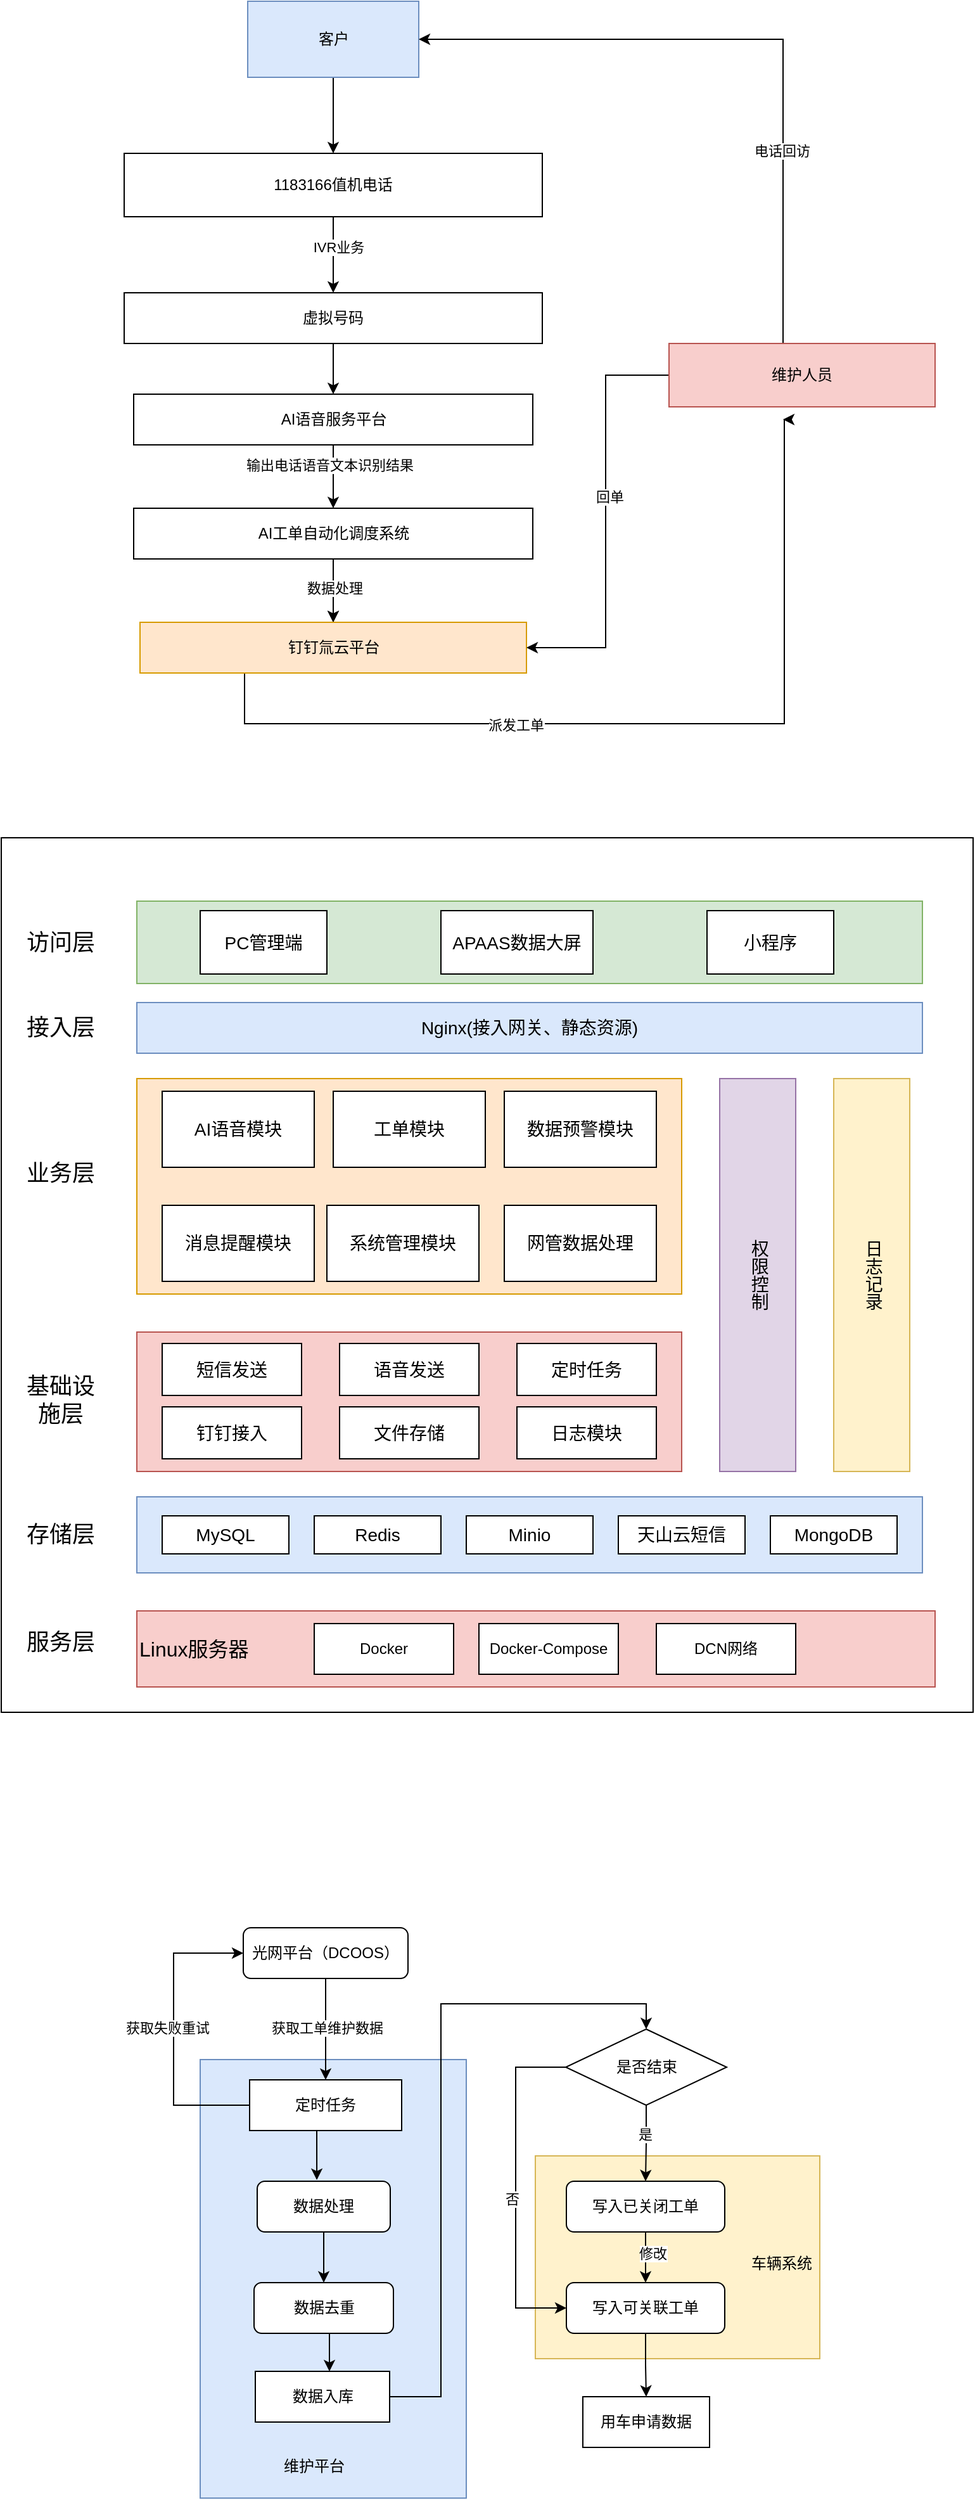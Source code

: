 <mxfile version="28.0.5">
  <diagram name="第 1 页" id="fc2qWwKT_eQD3knXw0V4">
    <mxGraphModel dx="2066" dy="1121" grid="1" gridSize="10" guides="1" tooltips="1" connect="1" arrows="1" fold="1" page="1" pageScale="1" pageWidth="827" pageHeight="1169" math="0" shadow="0">
      <root>
        <mxCell id="0" />
        <mxCell id="1" parent="0" />
        <mxCell id="-fBVtS2RoCw09fAn3Mkb-46" value="" style="rounded=0;whiteSpace=wrap;html=1;fillColor=#dae8fc;strokeColor=#6c8ebf;" vertex="1" parent="1">
          <mxGeometry x="190" y="1674" width="210" height="346" as="geometry" />
        </mxCell>
        <mxCell id="-fBVtS2RoCw09fAn3Mkb-27" value="" style="rounded=0;whiteSpace=wrap;html=1;fillColor=#fff2cc;strokeColor=#d6b656;" vertex="1" parent="1">
          <mxGeometry x="454.5" y="1750" width="224.5" height="160" as="geometry" />
        </mxCell>
        <mxCell id="4X-aNIErhXsaIUGD21-c-82" value="" style="rounded=0;whiteSpace=wrap;html=1;" parent="1" vertex="1">
          <mxGeometry x="33" y="710" width="767" height="690" as="geometry" />
        </mxCell>
        <mxCell id="4X-aNIErhXsaIUGD21-c-5" value="" style="edgeStyle=orthogonalEdgeStyle;rounded=0;orthogonalLoop=1;jettySize=auto;html=1;" parent="1" source="4X-aNIErhXsaIUGD21-c-2" target="4X-aNIErhXsaIUGD21-c-4" edge="1">
          <mxGeometry relative="1" as="geometry" />
        </mxCell>
        <mxCell id="4X-aNIErhXsaIUGD21-c-6" value="IVR业务" style="edgeLabel;html=1;align=center;verticalAlign=middle;resizable=0;points=[];" parent="4X-aNIErhXsaIUGD21-c-5" vertex="1" connectable="0">
          <mxGeometry x="-0.2" y="4" relative="1" as="geometry">
            <mxPoint as="offset" />
          </mxGeometry>
        </mxCell>
        <mxCell id="4X-aNIErhXsaIUGD21-c-2" value="1183166值机电话" style="rounded=0;whiteSpace=wrap;html=1;verticalAlign=middle;" parent="1" vertex="1">
          <mxGeometry x="130" y="170" width="330" height="50" as="geometry" />
        </mxCell>
        <mxCell id="4X-aNIErhXsaIUGD21-c-7" value="" style="edgeStyle=orthogonalEdgeStyle;rounded=0;orthogonalLoop=1;jettySize=auto;html=1;" parent="1" source="4X-aNIErhXsaIUGD21-c-3" target="4X-aNIErhXsaIUGD21-c-2" edge="1">
          <mxGeometry relative="1" as="geometry" />
        </mxCell>
        <mxCell id="4X-aNIErhXsaIUGD21-c-3" value="客户" style="rounded=0;whiteSpace=wrap;html=1;fillColor=#dae8fc;strokeColor=#6c8ebf;" parent="1" vertex="1">
          <mxGeometry x="227.5" y="50" width="135" height="60" as="geometry" />
        </mxCell>
        <mxCell id="4X-aNIErhXsaIUGD21-c-9" value="" style="edgeStyle=orthogonalEdgeStyle;rounded=0;orthogonalLoop=1;jettySize=auto;html=1;" parent="1" source="4X-aNIErhXsaIUGD21-c-4" target="4X-aNIErhXsaIUGD21-c-8" edge="1">
          <mxGeometry relative="1" as="geometry" />
        </mxCell>
        <mxCell id="4X-aNIErhXsaIUGD21-c-4" value="虚拟号码" style="rounded=0;whiteSpace=wrap;html=1;" parent="1" vertex="1">
          <mxGeometry x="130" y="280" width="330" height="40" as="geometry" />
        </mxCell>
        <mxCell id="4X-aNIErhXsaIUGD21-c-13" value="" style="edgeStyle=orthogonalEdgeStyle;rounded=0;orthogonalLoop=1;jettySize=auto;html=1;" parent="1" source="4X-aNIErhXsaIUGD21-c-8" target="4X-aNIErhXsaIUGD21-c-12" edge="1">
          <mxGeometry relative="1" as="geometry" />
        </mxCell>
        <mxCell id="4X-aNIErhXsaIUGD21-c-16" value="输出电话语音文本识别结果" style="edgeLabel;html=1;align=center;verticalAlign=middle;resizable=0;points=[];" parent="4X-aNIErhXsaIUGD21-c-13" vertex="1" connectable="0">
          <mxGeometry x="-0.36" y="-3" relative="1" as="geometry">
            <mxPoint as="offset" />
          </mxGeometry>
        </mxCell>
        <mxCell id="4X-aNIErhXsaIUGD21-c-8" value="AI语音服务平台" style="rounded=0;whiteSpace=wrap;html=1;" parent="1" vertex="1">
          <mxGeometry x="137.5" y="360" width="315" height="40" as="geometry" />
        </mxCell>
        <mxCell id="4X-aNIErhXsaIUGD21-c-15" value="" style="edgeStyle=orthogonalEdgeStyle;rounded=0;orthogonalLoop=1;jettySize=auto;html=1;" parent="1" source="4X-aNIErhXsaIUGD21-c-12" target="4X-aNIErhXsaIUGD21-c-14" edge="1">
          <mxGeometry relative="1" as="geometry" />
        </mxCell>
        <mxCell id="4X-aNIErhXsaIUGD21-c-17" value="" style="edgeStyle=orthogonalEdgeStyle;rounded=0;orthogonalLoop=1;jettySize=auto;html=1;" parent="1" source="4X-aNIErhXsaIUGD21-c-12" target="4X-aNIErhXsaIUGD21-c-14" edge="1">
          <mxGeometry relative="1" as="geometry" />
        </mxCell>
        <mxCell id="4X-aNIErhXsaIUGD21-c-18" value="数据处理" style="edgeLabel;html=1;align=center;verticalAlign=middle;resizable=0;points=[];" parent="4X-aNIErhXsaIUGD21-c-17" vertex="1" connectable="0">
          <mxGeometry x="-0.08" y="1" relative="1" as="geometry">
            <mxPoint as="offset" />
          </mxGeometry>
        </mxCell>
        <mxCell id="4X-aNIErhXsaIUGD21-c-12" value="AI工单自动化调度系统" style="rounded=0;whiteSpace=wrap;html=1;" parent="1" vertex="1">
          <mxGeometry x="137.5" y="450" width="315" height="40" as="geometry" />
        </mxCell>
        <mxCell id="4X-aNIErhXsaIUGD21-c-33" style="edgeStyle=orthogonalEdgeStyle;rounded=0;orthogonalLoop=1;jettySize=auto;html=1;exitX=0.5;exitY=1;exitDx=0;exitDy=0;" parent="1" edge="1">
          <mxGeometry relative="1" as="geometry">
            <mxPoint x="650" y="380" as="targetPoint" />
            <mxPoint x="225" y="580" as="sourcePoint" />
            <Array as="points">
              <mxPoint x="225" y="620" />
              <mxPoint x="651" y="620" />
            </Array>
          </mxGeometry>
        </mxCell>
        <mxCell id="4X-aNIErhXsaIUGD21-c-34" value="派发工单" style="edgeLabel;html=1;align=center;verticalAlign=middle;resizable=0;points=[];" parent="4X-aNIErhXsaIUGD21-c-33" vertex="1" connectable="0">
          <mxGeometry x="-0.281" y="-1" relative="1" as="geometry">
            <mxPoint as="offset" />
          </mxGeometry>
        </mxCell>
        <mxCell id="4X-aNIErhXsaIUGD21-c-14" value="钉钉氚云平台" style="whiteSpace=wrap;html=1;rounded=0;fillColor=#ffe6cc;strokeColor=#d79b00;" parent="1" vertex="1">
          <mxGeometry x="142.5" y="540" width="305" height="40" as="geometry" />
        </mxCell>
        <mxCell id="4X-aNIErhXsaIUGD21-c-21" style="edgeStyle=orthogonalEdgeStyle;rounded=0;orthogonalLoop=1;jettySize=auto;html=1;entryX=1;entryY=0.5;entryDx=0;entryDy=0;" parent="1" source="4X-aNIErhXsaIUGD21-c-20" target="4X-aNIErhXsaIUGD21-c-3" edge="1">
          <mxGeometry relative="1" as="geometry">
            <Array as="points">
              <mxPoint x="650" y="80" />
            </Array>
          </mxGeometry>
        </mxCell>
        <mxCell id="4X-aNIErhXsaIUGD21-c-22" value="电话回访" style="edgeLabel;html=1;align=center;verticalAlign=middle;resizable=0;points=[];" parent="4X-aNIErhXsaIUGD21-c-21" vertex="1" connectable="0">
          <mxGeometry x="-0.421" y="1" relative="1" as="geometry">
            <mxPoint as="offset" />
          </mxGeometry>
        </mxCell>
        <mxCell id="4X-aNIErhXsaIUGD21-c-27" style="edgeStyle=orthogonalEdgeStyle;rounded=0;orthogonalLoop=1;jettySize=auto;html=1;exitX=0;exitY=0.5;exitDx=0;exitDy=0;entryX=1;entryY=0.5;entryDx=0;entryDy=0;" parent="1" source="4X-aNIErhXsaIUGD21-c-20" target="4X-aNIErhXsaIUGD21-c-14" edge="1">
          <mxGeometry relative="1" as="geometry">
            <mxPoint x="560" y="560" as="targetPoint" />
            <Array as="points">
              <mxPoint x="510" y="345" />
              <mxPoint x="510" y="560" />
            </Array>
          </mxGeometry>
        </mxCell>
        <mxCell id="4X-aNIErhXsaIUGD21-c-28" value="回单" style="edgeLabel;html=1;align=center;verticalAlign=middle;resizable=0;points=[];" parent="4X-aNIErhXsaIUGD21-c-27" vertex="1" connectable="0">
          <mxGeometry x="-0.11" y="3" relative="1" as="geometry">
            <mxPoint as="offset" />
          </mxGeometry>
        </mxCell>
        <mxCell id="4X-aNIErhXsaIUGD21-c-20" value="维护人员" style="rounded=0;whiteSpace=wrap;html=1;fillColor=#f8cecc;strokeColor=#b85450;" parent="1" vertex="1">
          <mxGeometry x="560" y="320" width="210" height="50" as="geometry" />
        </mxCell>
        <mxCell id="4X-aNIErhXsaIUGD21-c-36" value="" style="rounded=0;whiteSpace=wrap;html=1;flipH=1;fillColor=#d5e8d4;strokeColor=#82b366;fontSize=14;" parent="1" vertex="1">
          <mxGeometry x="140" y="760" width="620" height="65" as="geometry" />
        </mxCell>
        <mxCell id="4X-aNIErhXsaIUGD21-c-37" value="PC管理端" style="rounded=0;whiteSpace=wrap;html=1;fontSize=14;" parent="1" vertex="1">
          <mxGeometry x="190" y="767.5" width="100" height="50" as="geometry" />
        </mxCell>
        <mxCell id="4X-aNIErhXsaIUGD21-c-38" value="APAAS数据大屏" style="rounded=0;whiteSpace=wrap;html=1;fontSize=14;" parent="1" vertex="1">
          <mxGeometry x="380" y="767.5" width="120" height="50" as="geometry" />
        </mxCell>
        <mxCell id="4X-aNIErhXsaIUGD21-c-39" value="小程序" style="rounded=0;whiteSpace=wrap;html=1;fontSize=14;" parent="1" vertex="1">
          <mxGeometry x="590" y="767.5" width="100" height="50" as="geometry" />
        </mxCell>
        <mxCell id="4X-aNIErhXsaIUGD21-c-40" value="Nginx(接入网关、静态资源)" style="rounded=0;whiteSpace=wrap;html=1;fillColor=#dae8fc;strokeColor=#6c8ebf;fontSize=14;" parent="1" vertex="1">
          <mxGeometry x="140" y="840" width="620" height="40" as="geometry" />
        </mxCell>
        <mxCell id="4X-aNIErhXsaIUGD21-c-42" value="" style="rounded=0;whiteSpace=wrap;html=1;fillColor=#ffe6cc;strokeColor=#d79b00;fontSize=14;" parent="1" vertex="1">
          <mxGeometry x="140" y="900" width="430" height="170" as="geometry" />
        </mxCell>
        <mxCell id="4X-aNIErhXsaIUGD21-c-43" value="AI语音模块" style="rounded=0;whiteSpace=wrap;html=1;fontSize=14;" parent="1" vertex="1">
          <mxGeometry x="160" y="910" width="120" height="60" as="geometry" />
        </mxCell>
        <mxCell id="4X-aNIErhXsaIUGD21-c-44" value="工单模块" style="rounded=0;whiteSpace=wrap;html=1;fontSize=14;" parent="1" vertex="1">
          <mxGeometry x="295" y="910" width="120" height="60" as="geometry" />
        </mxCell>
        <mxCell id="4X-aNIErhXsaIUGD21-c-45" value="系统管理模块" style="rounded=0;whiteSpace=wrap;html=1;fontSize=14;" parent="1" vertex="1">
          <mxGeometry x="290" y="1000" width="120" height="60" as="geometry" />
        </mxCell>
        <mxCell id="4X-aNIErhXsaIUGD21-c-48" value="消息提醒模块" style="rounded=0;whiteSpace=wrap;html=1;fontSize=14;" parent="1" vertex="1">
          <mxGeometry x="160" y="1000" width="120" height="60" as="geometry" />
        </mxCell>
        <mxCell id="4X-aNIErhXsaIUGD21-c-51" value="" style="rounded=0;whiteSpace=wrap;html=1;fillColor=#f8cecc;strokeColor=#b85450;fontSize=14;" parent="1" vertex="1">
          <mxGeometry x="140" y="1100" width="430" height="110" as="geometry" />
        </mxCell>
        <mxCell id="4X-aNIErhXsaIUGD21-c-52" value="短信发送" style="rounded=0;whiteSpace=wrap;html=1;fontSize=14;" parent="1" vertex="1">
          <mxGeometry x="160" y="1109" width="110" height="41" as="geometry" />
        </mxCell>
        <mxCell id="4X-aNIErhXsaIUGD21-c-53" value="语音发送" style="rounded=0;whiteSpace=wrap;html=1;fontSize=14;" parent="1" vertex="1">
          <mxGeometry x="300" y="1109" width="110" height="41" as="geometry" />
        </mxCell>
        <mxCell id="4X-aNIErhXsaIUGD21-c-54" value="定时任务" style="rounded=0;whiteSpace=wrap;html=1;fontSize=14;" parent="1" vertex="1">
          <mxGeometry x="440" y="1109" width="110" height="41" as="geometry" />
        </mxCell>
        <mxCell id="4X-aNIErhXsaIUGD21-c-55" value="钉钉接入" style="rounded=0;whiteSpace=wrap;html=1;fontSize=14;" parent="1" vertex="1">
          <mxGeometry x="160" y="1159" width="110" height="41" as="geometry" />
        </mxCell>
        <mxCell id="4X-aNIErhXsaIUGD21-c-56" value="文件存储" style="rounded=0;whiteSpace=wrap;html=1;fontSize=14;" parent="1" vertex="1">
          <mxGeometry x="300" y="1159" width="110" height="41" as="geometry" />
        </mxCell>
        <mxCell id="4X-aNIErhXsaIUGD21-c-58" value="日志模块" style="rounded=0;whiteSpace=wrap;html=1;fontSize=14;" parent="1" vertex="1">
          <mxGeometry x="440" y="1159" width="110" height="41" as="geometry" />
        </mxCell>
        <mxCell id="4X-aNIErhXsaIUGD21-c-59" value="权限控制" style="rounded=0;whiteSpace=wrap;html=1;fillColor=#e1d5e7;strokeColor=#9673a6;fontSize=14;textDirection=vertical-lr;" parent="1" vertex="1">
          <mxGeometry x="600" y="900" width="60" height="310" as="geometry" />
        </mxCell>
        <mxCell id="4X-aNIErhXsaIUGD21-c-60" value="日志记录" style="rounded=0;whiteSpace=wrap;html=1;fillColor=#fff2cc;strokeColor=#d6b656;fontSize=14;textDirection=vertical-lr;" parent="1" vertex="1">
          <mxGeometry x="690" y="900" width="60" height="310" as="geometry" />
        </mxCell>
        <mxCell id="4X-aNIErhXsaIUGD21-c-68" value="" style="group;fontSize=14;fillColor=#dae8fc;strokeColor=#6c8ebf;" parent="1" vertex="1" connectable="0">
          <mxGeometry x="140" y="1230" width="620" height="60" as="geometry" />
        </mxCell>
        <mxCell id="4X-aNIErhXsaIUGD21-c-62" value="" style="rounded=0;whiteSpace=wrap;html=1;fillColor=#dae8fc;strokeColor=#6c8ebf;fontSize=14;" parent="4X-aNIErhXsaIUGD21-c-68" vertex="1">
          <mxGeometry width="620" height="60" as="geometry" />
        </mxCell>
        <mxCell id="4X-aNIErhXsaIUGD21-c-63" value="MySQL" style="rounded=0;whiteSpace=wrap;html=1;fontSize=14;" parent="4X-aNIErhXsaIUGD21-c-68" vertex="1">
          <mxGeometry x="20" y="15" width="100" height="30" as="geometry" />
        </mxCell>
        <mxCell id="4X-aNIErhXsaIUGD21-c-64" value="Redis" style="rounded=0;whiteSpace=wrap;html=1;fontSize=14;" parent="4X-aNIErhXsaIUGD21-c-68" vertex="1">
          <mxGeometry x="140" y="15" width="100" height="30" as="geometry" />
        </mxCell>
        <mxCell id="4X-aNIErhXsaIUGD21-c-65" value="Minio" style="rounded=0;whiteSpace=wrap;html=1;fontSize=14;" parent="4X-aNIErhXsaIUGD21-c-68" vertex="1">
          <mxGeometry x="260" y="15" width="100" height="30" as="geometry" />
        </mxCell>
        <mxCell id="4X-aNIErhXsaIUGD21-c-66" value="天山云短信" style="rounded=0;whiteSpace=wrap;html=1;fontSize=14;" parent="4X-aNIErhXsaIUGD21-c-68" vertex="1">
          <mxGeometry x="380" y="15" width="100" height="30" as="geometry" />
        </mxCell>
        <mxCell id="4X-aNIErhXsaIUGD21-c-67" value="MongoDB" style="rounded=0;whiteSpace=wrap;html=1;fontSize=14;" parent="4X-aNIErhXsaIUGD21-c-68" vertex="1">
          <mxGeometry x="500" y="15" width="100" height="30" as="geometry" />
        </mxCell>
        <mxCell id="4X-aNIErhXsaIUGD21-c-69" value="访问层" style="text;html=1;align=center;verticalAlign=middle;whiteSpace=wrap;rounded=0;fontSize=18;" parent="1" vertex="1">
          <mxGeometry x="50" y="777.5" width="60" height="30" as="geometry" />
        </mxCell>
        <mxCell id="4X-aNIErhXsaIUGD21-c-70" value="接入层" style="text;html=1;align=center;verticalAlign=middle;whiteSpace=wrap;rounded=0;fontSize=18;" parent="1" vertex="1">
          <mxGeometry x="50" y="845" width="60" height="30" as="geometry" />
        </mxCell>
        <mxCell id="4X-aNIErhXsaIUGD21-c-71" value="业务层" style="text;html=1;align=center;verticalAlign=middle;whiteSpace=wrap;rounded=0;fontSize=18;" parent="1" vertex="1">
          <mxGeometry x="50" y="960" width="60" height="30" as="geometry" />
        </mxCell>
        <mxCell id="4X-aNIErhXsaIUGD21-c-72" value="基础设施层" style="text;html=1;align=center;verticalAlign=middle;whiteSpace=wrap;rounded=0;fontSize=18;" parent="1" vertex="1">
          <mxGeometry x="50" y="1139" width="60" height="30" as="geometry" />
        </mxCell>
        <mxCell id="4X-aNIErhXsaIUGD21-c-73" value="存储层" style="text;html=1;align=center;verticalAlign=middle;whiteSpace=wrap;rounded=0;fontSize=18;" parent="1" vertex="1">
          <mxGeometry x="50" y="1245" width="60" height="30" as="geometry" />
        </mxCell>
        <mxCell id="4X-aNIErhXsaIUGD21-c-75" value="Linux服务器" style="rounded=0;whiteSpace=wrap;html=1;fillColor=#f8cecc;strokeColor=#b85450;align=left;fontSize=16;" parent="1" vertex="1">
          <mxGeometry x="140" y="1320" width="630" height="60" as="geometry" />
        </mxCell>
        <mxCell id="4X-aNIErhXsaIUGD21-c-76" value="服务层" style="text;html=1;align=center;verticalAlign=middle;whiteSpace=wrap;rounded=0;fontSize=18;" parent="1" vertex="1">
          <mxGeometry x="50" y="1330" width="60" height="30" as="geometry" />
        </mxCell>
        <mxCell id="4X-aNIErhXsaIUGD21-c-77" value="Docker" style="rounded=0;whiteSpace=wrap;html=1;" parent="1" vertex="1">
          <mxGeometry x="280" y="1330" width="110" height="40" as="geometry" />
        </mxCell>
        <mxCell id="4X-aNIErhXsaIUGD21-c-78" value="Docker-Compose" style="rounded=0;whiteSpace=wrap;html=1;" parent="1" vertex="1">
          <mxGeometry x="410" y="1330" width="110" height="40" as="geometry" />
        </mxCell>
        <mxCell id="4X-aNIErhXsaIUGD21-c-79" value="DCN网络" style="rounded=0;whiteSpace=wrap;html=1;" parent="1" vertex="1">
          <mxGeometry x="550" y="1330" width="110" height="40" as="geometry" />
        </mxCell>
        <mxCell id="-fBVtS2RoCw09fAn3Mkb-1" value="数据预警模块" style="rounded=0;whiteSpace=wrap;html=1;fontSize=14;" vertex="1" parent="1">
          <mxGeometry x="430" y="910" width="120" height="60" as="geometry" />
        </mxCell>
        <mxCell id="-fBVtS2RoCw09fAn3Mkb-2" value="网管数据处理" style="rounded=0;whiteSpace=wrap;html=1;fontSize=14;" vertex="1" parent="1">
          <mxGeometry x="430" y="1000" width="120" height="60" as="geometry" />
        </mxCell>
        <mxCell id="-fBVtS2RoCw09fAn3Mkb-7" style="edgeStyle=orthogonalEdgeStyle;rounded=0;orthogonalLoop=1;jettySize=auto;html=1;exitX=0;exitY=0.5;exitDx=0;exitDy=0;entryX=0;entryY=0.5;entryDx=0;entryDy=0;" edge="1" parent="1" source="-fBVtS2RoCw09fAn3Mkb-3" target="-fBVtS2RoCw09fAn3Mkb-4">
          <mxGeometry relative="1" as="geometry">
            <Array as="points">
              <mxPoint x="169" y="1710" />
              <mxPoint x="169" y="1590" />
            </Array>
          </mxGeometry>
        </mxCell>
        <mxCell id="-fBVtS2RoCw09fAn3Mkb-8" value="获取失败重试" style="edgeLabel;html=1;align=center;verticalAlign=middle;resizable=0;points=[];" vertex="1" connectable="0" parent="-fBVtS2RoCw09fAn3Mkb-7">
          <mxGeometry x="0.03" y="5" relative="1" as="geometry">
            <mxPoint as="offset" />
          </mxGeometry>
        </mxCell>
        <mxCell id="-fBVtS2RoCw09fAn3Mkb-3" value="定时任务" style="rounded=0;whiteSpace=wrap;html=1;" vertex="1" parent="1">
          <mxGeometry x="229" y="1690" width="120" height="40" as="geometry" />
        </mxCell>
        <mxCell id="-fBVtS2RoCw09fAn3Mkb-5" style="edgeStyle=orthogonalEdgeStyle;rounded=0;orthogonalLoop=1;jettySize=auto;html=1;exitX=0.5;exitY=1;exitDx=0;exitDy=0;entryX=0.5;entryY=0;entryDx=0;entryDy=0;" edge="1" parent="1" source="-fBVtS2RoCw09fAn3Mkb-4" target="-fBVtS2RoCw09fAn3Mkb-3">
          <mxGeometry relative="1" as="geometry" />
        </mxCell>
        <mxCell id="-fBVtS2RoCw09fAn3Mkb-6" value="获取工单维护数据" style="edgeLabel;html=1;align=center;verticalAlign=middle;resizable=0;points=[];" vertex="1" connectable="0" parent="-fBVtS2RoCw09fAn3Mkb-5">
          <mxGeometry x="-0.025" y="1" relative="1" as="geometry">
            <mxPoint as="offset" />
          </mxGeometry>
        </mxCell>
        <mxCell id="-fBVtS2RoCw09fAn3Mkb-4" value="光网平台（DCOOS）" style="rounded=1;whiteSpace=wrap;html=1;" vertex="1" parent="1">
          <mxGeometry x="224" y="1570" width="130" height="40" as="geometry" />
        </mxCell>
        <mxCell id="-fBVtS2RoCw09fAn3Mkb-12" style="edgeStyle=orthogonalEdgeStyle;rounded=0;orthogonalLoop=1;jettySize=auto;html=1;exitX=0.5;exitY=1;exitDx=0;exitDy=0;entryX=0.5;entryY=0;entryDx=0;entryDy=0;" edge="1" parent="1" source="-fBVtS2RoCw09fAn3Mkb-9" target="-fBVtS2RoCw09fAn3Mkb-11">
          <mxGeometry relative="1" as="geometry" />
        </mxCell>
        <mxCell id="-fBVtS2RoCw09fAn3Mkb-9" value="数据处理" style="rounded=1;whiteSpace=wrap;html=1;" vertex="1" parent="1">
          <mxGeometry x="235" y="1770" width="105" height="40" as="geometry" />
        </mxCell>
        <mxCell id="-fBVtS2RoCw09fAn3Mkb-10" style="edgeStyle=orthogonalEdgeStyle;rounded=0;orthogonalLoop=1;jettySize=auto;html=1;exitX=0.5;exitY=1;exitDx=0;exitDy=0;entryX=0.448;entryY=-0.025;entryDx=0;entryDy=0;entryPerimeter=0;" edge="1" parent="1" source="-fBVtS2RoCw09fAn3Mkb-3" target="-fBVtS2RoCw09fAn3Mkb-9">
          <mxGeometry relative="1" as="geometry" />
        </mxCell>
        <mxCell id="-fBVtS2RoCw09fAn3Mkb-14" style="edgeStyle=orthogonalEdgeStyle;rounded=0;orthogonalLoop=1;jettySize=auto;html=1;exitX=0.5;exitY=1;exitDx=0;exitDy=0;" edge="1" parent="1" source="-fBVtS2RoCw09fAn3Mkb-11">
          <mxGeometry relative="1" as="geometry">
            <mxPoint x="292" y="1920" as="targetPoint" />
          </mxGeometry>
        </mxCell>
        <mxCell id="-fBVtS2RoCw09fAn3Mkb-11" value="数据去重" style="rounded=1;whiteSpace=wrap;html=1;" vertex="1" parent="1">
          <mxGeometry x="232.5" y="1850" width="110" height="40" as="geometry" />
        </mxCell>
        <mxCell id="-fBVtS2RoCw09fAn3Mkb-49" style="edgeStyle=orthogonalEdgeStyle;rounded=0;orthogonalLoop=1;jettySize=auto;html=1;exitX=1;exitY=0.5;exitDx=0;exitDy=0;entryX=0.5;entryY=0;entryDx=0;entryDy=0;" edge="1" parent="1" source="-fBVtS2RoCw09fAn3Mkb-15" target="-fBVtS2RoCw09fAn3Mkb-16">
          <mxGeometry relative="1" as="geometry">
            <Array as="points">
              <mxPoint x="380" y="1940" />
              <mxPoint x="380" y="1630" />
              <mxPoint x="542" y="1630" />
            </Array>
          </mxGeometry>
        </mxCell>
        <mxCell id="-fBVtS2RoCw09fAn3Mkb-15" value="数据入库" style="rounded=0;whiteSpace=wrap;html=1;" vertex="1" parent="1">
          <mxGeometry x="233.5" y="1920" width="106" height="40" as="geometry" />
        </mxCell>
        <mxCell id="-fBVtS2RoCw09fAn3Mkb-30" style="edgeStyle=orthogonalEdgeStyle;rounded=0;orthogonalLoop=1;jettySize=auto;html=1;exitX=0;exitY=0.5;exitDx=0;exitDy=0;" edge="1" parent="1" source="-fBVtS2RoCw09fAn3Mkb-16" target="-fBVtS2RoCw09fAn3Mkb-28">
          <mxGeometry relative="1" as="geometry">
            <Array as="points">
              <mxPoint x="439" y="1680" />
              <mxPoint x="439" y="1870" />
            </Array>
          </mxGeometry>
        </mxCell>
        <mxCell id="-fBVtS2RoCw09fAn3Mkb-31" value="是" style="edgeLabel;html=1;align=center;verticalAlign=middle;resizable=0;points=[];" vertex="1" connectable="0" parent="-fBVtS2RoCw09fAn3Mkb-30">
          <mxGeometry x="0.056" y="-3" relative="1" as="geometry">
            <mxPoint y="1" as="offset" />
          </mxGeometry>
        </mxCell>
        <mxCell id="-fBVtS2RoCw09fAn3Mkb-38" value="否" style="edgeLabel;html=1;align=center;verticalAlign=middle;resizable=0;points=[];" vertex="1" connectable="0" parent="-fBVtS2RoCw09fAn3Mkb-30">
          <mxGeometry x="0.061" y="-3" relative="1" as="geometry">
            <mxPoint as="offset" />
          </mxGeometry>
        </mxCell>
        <mxCell id="-fBVtS2RoCw09fAn3Mkb-41" style="edgeStyle=orthogonalEdgeStyle;rounded=0;orthogonalLoop=1;jettySize=auto;html=1;exitX=0.5;exitY=1;exitDx=0;exitDy=0;" edge="1" parent="1" source="-fBVtS2RoCw09fAn3Mkb-16" target="-fBVtS2RoCw09fAn3Mkb-35">
          <mxGeometry relative="1" as="geometry" />
        </mxCell>
        <mxCell id="-fBVtS2RoCw09fAn3Mkb-45" value="是" style="edgeLabel;html=1;align=center;verticalAlign=middle;resizable=0;points=[];" vertex="1" connectable="0" parent="-fBVtS2RoCw09fAn3Mkb-41">
          <mxGeometry x="-0.24" y="-1" relative="1" as="geometry">
            <mxPoint as="offset" />
          </mxGeometry>
        </mxCell>
        <mxCell id="-fBVtS2RoCw09fAn3Mkb-16" value="是否结束" style="rhombus;whiteSpace=wrap;html=1;" vertex="1" parent="1">
          <mxGeometry x="478.5" y="1650" width="127" height="60" as="geometry" />
        </mxCell>
        <mxCell id="-fBVtS2RoCw09fAn3Mkb-20" value="用车申请数据" style="rounded=0;whiteSpace=wrap;html=1;" vertex="1" parent="1">
          <mxGeometry x="492" y="1940" width="100" height="40" as="geometry" />
        </mxCell>
        <mxCell id="-fBVtS2RoCw09fAn3Mkb-44" style="edgeStyle=orthogonalEdgeStyle;rounded=0;orthogonalLoop=1;jettySize=auto;html=1;exitX=0.5;exitY=1;exitDx=0;exitDy=0;" edge="1" parent="1" source="-fBVtS2RoCw09fAn3Mkb-28" target="-fBVtS2RoCw09fAn3Mkb-20">
          <mxGeometry relative="1" as="geometry" />
        </mxCell>
        <mxCell id="-fBVtS2RoCw09fAn3Mkb-28" value="写入可关联工单" style="rounded=1;whiteSpace=wrap;html=1;" vertex="1" parent="1">
          <mxGeometry x="479" y="1850" width="125" height="40" as="geometry" />
        </mxCell>
        <mxCell id="-fBVtS2RoCw09fAn3Mkb-39" style="edgeStyle=orthogonalEdgeStyle;rounded=0;orthogonalLoop=1;jettySize=auto;html=1;exitX=0.5;exitY=1;exitDx=0;exitDy=0;entryX=0.5;entryY=0;entryDx=0;entryDy=0;" edge="1" parent="1" source="-fBVtS2RoCw09fAn3Mkb-35" target="-fBVtS2RoCw09fAn3Mkb-28">
          <mxGeometry relative="1" as="geometry" />
        </mxCell>
        <mxCell id="-fBVtS2RoCw09fAn3Mkb-40" value="修改" style="edgeLabel;html=1;align=center;verticalAlign=middle;resizable=0;points=[];" vertex="1" connectable="0" parent="-fBVtS2RoCw09fAn3Mkb-39">
          <mxGeometry x="-0.15" y="5" relative="1" as="geometry">
            <mxPoint as="offset" />
          </mxGeometry>
        </mxCell>
        <mxCell id="-fBVtS2RoCw09fAn3Mkb-35" value="写入已关闭工单" style="rounded=1;whiteSpace=wrap;html=1;" vertex="1" parent="1">
          <mxGeometry x="479" y="1770" width="125" height="40" as="geometry" />
        </mxCell>
        <mxCell id="-fBVtS2RoCw09fAn3Mkb-42" value="车辆系统" style="text;html=1;align=center;verticalAlign=middle;whiteSpace=wrap;rounded=0;" vertex="1" parent="1">
          <mxGeometry x="619" y="1820" width="60" height="30" as="geometry" />
        </mxCell>
        <mxCell id="-fBVtS2RoCw09fAn3Mkb-48" value="维护平台" style="text;html=1;align=center;verticalAlign=middle;whiteSpace=wrap;rounded=0;" vertex="1" parent="1">
          <mxGeometry x="250" y="1980" width="60" height="30" as="geometry" />
        </mxCell>
      </root>
    </mxGraphModel>
  </diagram>
</mxfile>
